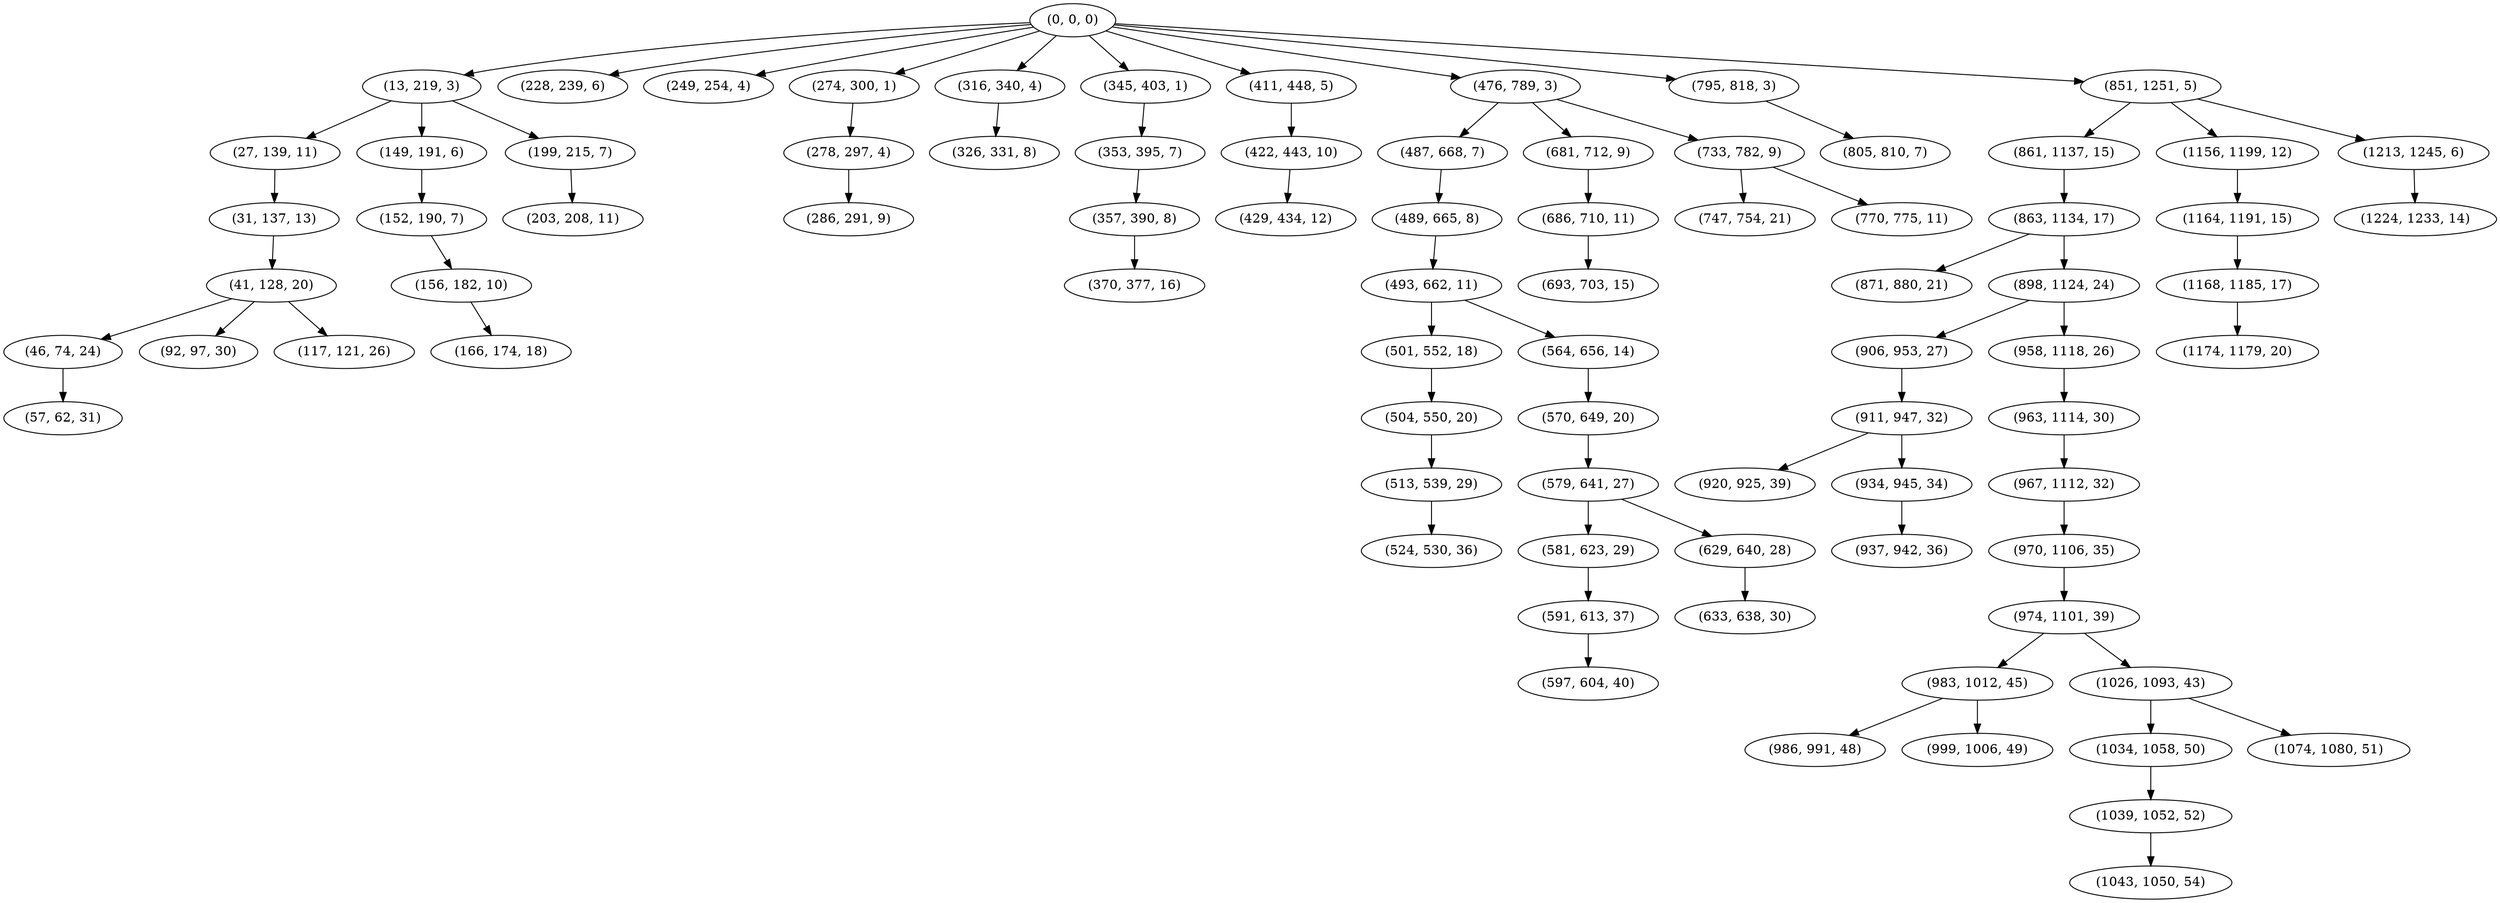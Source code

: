 digraph tree {
    "(0, 0, 0)";
    "(13, 219, 3)";
    "(27, 139, 11)";
    "(31, 137, 13)";
    "(41, 128, 20)";
    "(46, 74, 24)";
    "(57, 62, 31)";
    "(92, 97, 30)";
    "(117, 121, 26)";
    "(149, 191, 6)";
    "(152, 190, 7)";
    "(156, 182, 10)";
    "(166, 174, 18)";
    "(199, 215, 7)";
    "(203, 208, 11)";
    "(228, 239, 6)";
    "(249, 254, 4)";
    "(274, 300, 1)";
    "(278, 297, 4)";
    "(286, 291, 9)";
    "(316, 340, 4)";
    "(326, 331, 8)";
    "(345, 403, 1)";
    "(353, 395, 7)";
    "(357, 390, 8)";
    "(370, 377, 16)";
    "(411, 448, 5)";
    "(422, 443, 10)";
    "(429, 434, 12)";
    "(476, 789, 3)";
    "(487, 668, 7)";
    "(489, 665, 8)";
    "(493, 662, 11)";
    "(501, 552, 18)";
    "(504, 550, 20)";
    "(513, 539, 29)";
    "(524, 530, 36)";
    "(564, 656, 14)";
    "(570, 649, 20)";
    "(579, 641, 27)";
    "(581, 623, 29)";
    "(591, 613, 37)";
    "(597, 604, 40)";
    "(629, 640, 28)";
    "(633, 638, 30)";
    "(681, 712, 9)";
    "(686, 710, 11)";
    "(693, 703, 15)";
    "(733, 782, 9)";
    "(747, 754, 21)";
    "(770, 775, 11)";
    "(795, 818, 3)";
    "(805, 810, 7)";
    "(851, 1251, 5)";
    "(861, 1137, 15)";
    "(863, 1134, 17)";
    "(871, 880, 21)";
    "(898, 1124, 24)";
    "(906, 953, 27)";
    "(911, 947, 32)";
    "(920, 925, 39)";
    "(934, 945, 34)";
    "(937, 942, 36)";
    "(958, 1118, 26)";
    "(963, 1114, 30)";
    "(967, 1112, 32)";
    "(970, 1106, 35)";
    "(974, 1101, 39)";
    "(983, 1012, 45)";
    "(986, 991, 48)";
    "(999, 1006, 49)";
    "(1026, 1093, 43)";
    "(1034, 1058, 50)";
    "(1039, 1052, 52)";
    "(1043, 1050, 54)";
    "(1074, 1080, 51)";
    "(1156, 1199, 12)";
    "(1164, 1191, 15)";
    "(1168, 1185, 17)";
    "(1174, 1179, 20)";
    "(1213, 1245, 6)";
    "(1224, 1233, 14)";
    "(0, 0, 0)" -> "(13, 219, 3)";
    "(0, 0, 0)" -> "(228, 239, 6)";
    "(0, 0, 0)" -> "(249, 254, 4)";
    "(0, 0, 0)" -> "(274, 300, 1)";
    "(0, 0, 0)" -> "(316, 340, 4)";
    "(0, 0, 0)" -> "(345, 403, 1)";
    "(0, 0, 0)" -> "(411, 448, 5)";
    "(0, 0, 0)" -> "(476, 789, 3)";
    "(0, 0, 0)" -> "(795, 818, 3)";
    "(0, 0, 0)" -> "(851, 1251, 5)";
    "(13, 219, 3)" -> "(27, 139, 11)";
    "(13, 219, 3)" -> "(149, 191, 6)";
    "(13, 219, 3)" -> "(199, 215, 7)";
    "(27, 139, 11)" -> "(31, 137, 13)";
    "(31, 137, 13)" -> "(41, 128, 20)";
    "(41, 128, 20)" -> "(46, 74, 24)";
    "(41, 128, 20)" -> "(92, 97, 30)";
    "(41, 128, 20)" -> "(117, 121, 26)";
    "(46, 74, 24)" -> "(57, 62, 31)";
    "(149, 191, 6)" -> "(152, 190, 7)";
    "(152, 190, 7)" -> "(156, 182, 10)";
    "(156, 182, 10)" -> "(166, 174, 18)";
    "(199, 215, 7)" -> "(203, 208, 11)";
    "(274, 300, 1)" -> "(278, 297, 4)";
    "(278, 297, 4)" -> "(286, 291, 9)";
    "(316, 340, 4)" -> "(326, 331, 8)";
    "(345, 403, 1)" -> "(353, 395, 7)";
    "(353, 395, 7)" -> "(357, 390, 8)";
    "(357, 390, 8)" -> "(370, 377, 16)";
    "(411, 448, 5)" -> "(422, 443, 10)";
    "(422, 443, 10)" -> "(429, 434, 12)";
    "(476, 789, 3)" -> "(487, 668, 7)";
    "(476, 789, 3)" -> "(681, 712, 9)";
    "(476, 789, 3)" -> "(733, 782, 9)";
    "(487, 668, 7)" -> "(489, 665, 8)";
    "(489, 665, 8)" -> "(493, 662, 11)";
    "(493, 662, 11)" -> "(501, 552, 18)";
    "(493, 662, 11)" -> "(564, 656, 14)";
    "(501, 552, 18)" -> "(504, 550, 20)";
    "(504, 550, 20)" -> "(513, 539, 29)";
    "(513, 539, 29)" -> "(524, 530, 36)";
    "(564, 656, 14)" -> "(570, 649, 20)";
    "(570, 649, 20)" -> "(579, 641, 27)";
    "(579, 641, 27)" -> "(581, 623, 29)";
    "(579, 641, 27)" -> "(629, 640, 28)";
    "(581, 623, 29)" -> "(591, 613, 37)";
    "(591, 613, 37)" -> "(597, 604, 40)";
    "(629, 640, 28)" -> "(633, 638, 30)";
    "(681, 712, 9)" -> "(686, 710, 11)";
    "(686, 710, 11)" -> "(693, 703, 15)";
    "(733, 782, 9)" -> "(747, 754, 21)";
    "(733, 782, 9)" -> "(770, 775, 11)";
    "(795, 818, 3)" -> "(805, 810, 7)";
    "(851, 1251, 5)" -> "(861, 1137, 15)";
    "(851, 1251, 5)" -> "(1156, 1199, 12)";
    "(851, 1251, 5)" -> "(1213, 1245, 6)";
    "(861, 1137, 15)" -> "(863, 1134, 17)";
    "(863, 1134, 17)" -> "(871, 880, 21)";
    "(863, 1134, 17)" -> "(898, 1124, 24)";
    "(898, 1124, 24)" -> "(906, 953, 27)";
    "(898, 1124, 24)" -> "(958, 1118, 26)";
    "(906, 953, 27)" -> "(911, 947, 32)";
    "(911, 947, 32)" -> "(920, 925, 39)";
    "(911, 947, 32)" -> "(934, 945, 34)";
    "(934, 945, 34)" -> "(937, 942, 36)";
    "(958, 1118, 26)" -> "(963, 1114, 30)";
    "(963, 1114, 30)" -> "(967, 1112, 32)";
    "(967, 1112, 32)" -> "(970, 1106, 35)";
    "(970, 1106, 35)" -> "(974, 1101, 39)";
    "(974, 1101, 39)" -> "(983, 1012, 45)";
    "(974, 1101, 39)" -> "(1026, 1093, 43)";
    "(983, 1012, 45)" -> "(986, 991, 48)";
    "(983, 1012, 45)" -> "(999, 1006, 49)";
    "(1026, 1093, 43)" -> "(1034, 1058, 50)";
    "(1026, 1093, 43)" -> "(1074, 1080, 51)";
    "(1034, 1058, 50)" -> "(1039, 1052, 52)";
    "(1039, 1052, 52)" -> "(1043, 1050, 54)";
    "(1156, 1199, 12)" -> "(1164, 1191, 15)";
    "(1164, 1191, 15)" -> "(1168, 1185, 17)";
    "(1168, 1185, 17)" -> "(1174, 1179, 20)";
    "(1213, 1245, 6)" -> "(1224, 1233, 14)";
}

